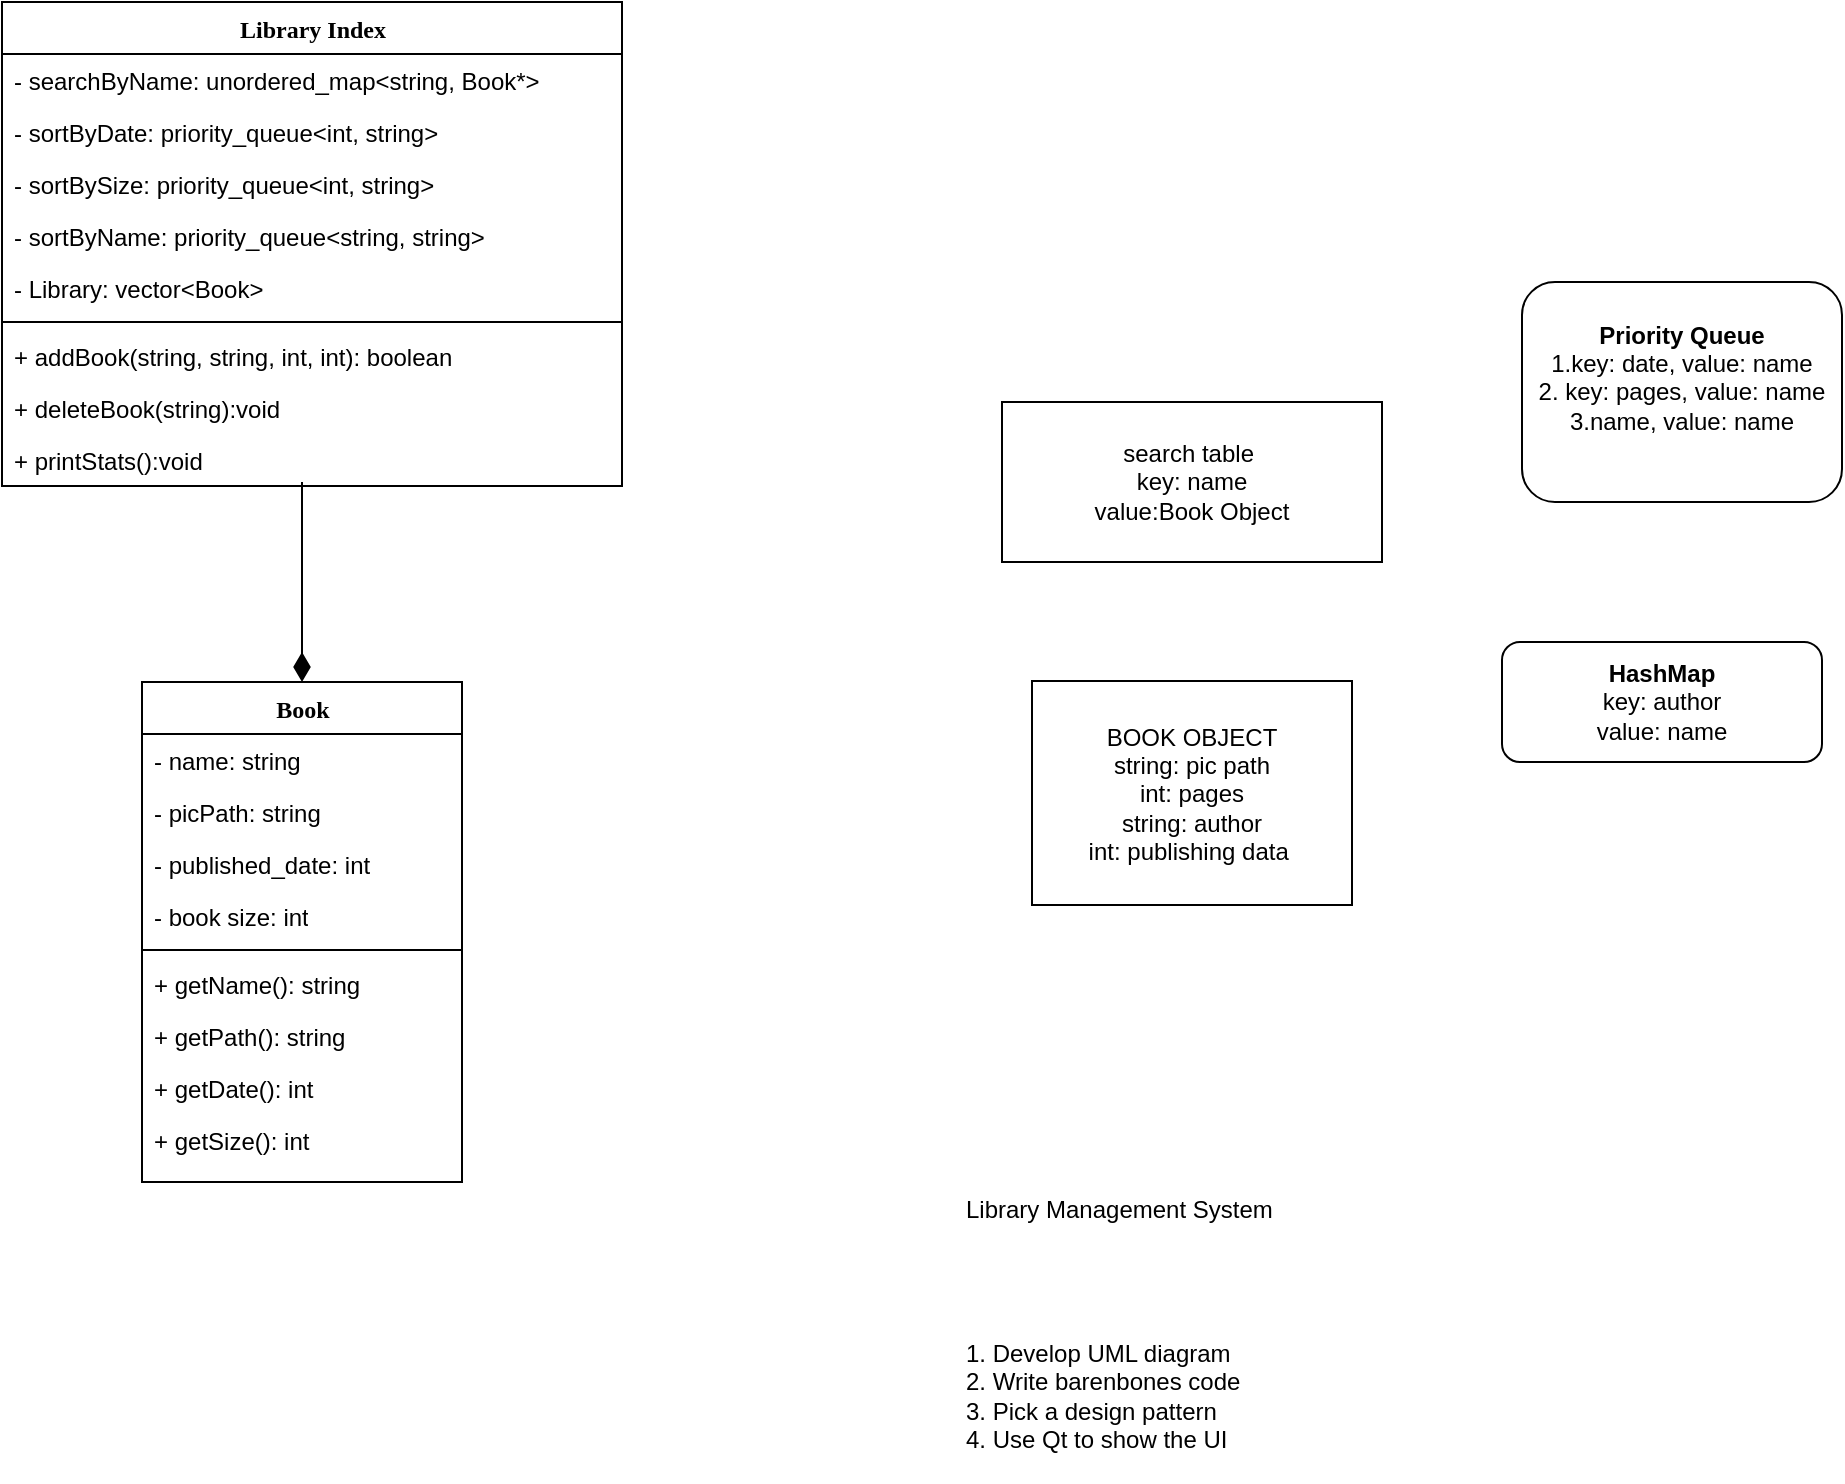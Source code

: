 <mxfile version="20.6.0" type="device"><diagram name="Page-1" id="9f46799a-70d6-7492-0946-bef42562c5a5"><mxGraphModel dx="1730" dy="952" grid="1" gridSize="10" guides="1" tooltips="1" connect="1" arrows="1" fold="1" page="1" pageScale="1" pageWidth="1100" pageHeight="850" background="none" math="0" shadow="0"><root><mxCell id="0"/><mxCell id="1" parent="0"/><mxCell id="78961159f06e98e8-17" value="Library Index" style="swimlane;html=1;fontStyle=1;align=center;verticalAlign=top;childLayout=stackLayout;horizontal=1;startSize=26;horizontalStack=0;resizeParent=1;resizeLast=0;collapsible=1;marginBottom=0;swimlaneFillColor=#ffffff;rounded=0;shadow=0;comic=0;labelBackgroundColor=none;strokeWidth=1;fillColor=none;fontFamily=Verdana;fontSize=12" parent="1" vertex="1"><mxGeometry x="90" y="70" width="310" height="242" as="geometry"/></mxCell><mxCell id="78961159f06e98e8-21" value="- searchByName: unordered_map&amp;lt;string, Book*&amp;gt;" style="text;html=1;strokeColor=none;fillColor=none;align=left;verticalAlign=top;spacingLeft=4;spacingRight=4;whiteSpace=wrap;overflow=hidden;rotatable=0;points=[[0,0.5],[1,0.5]];portConstraint=eastwest;" parent="78961159f06e98e8-17" vertex="1"><mxGeometry y="26" width="310" height="26" as="geometry"/></mxCell><mxCell id="78961159f06e98e8-23" value="- sortByDate: priority_queue&amp;lt;int, string&amp;gt;" style="text;html=1;strokeColor=none;fillColor=none;align=left;verticalAlign=top;spacingLeft=4;spacingRight=4;whiteSpace=wrap;overflow=hidden;rotatable=0;points=[[0,0.5],[1,0.5]];portConstraint=eastwest;" parent="78961159f06e98e8-17" vertex="1"><mxGeometry y="52" width="310" height="26" as="geometry"/></mxCell><mxCell id="78961159f06e98e8-25" value="- sortBySize: priority_queue&amp;lt;int, string&amp;gt;" style="text;html=1;strokeColor=none;fillColor=none;align=left;verticalAlign=top;spacingLeft=4;spacingRight=4;whiteSpace=wrap;overflow=hidden;rotatable=0;points=[[0,0.5],[1,0.5]];portConstraint=eastwest;" parent="78961159f06e98e8-17" vertex="1"><mxGeometry y="78" width="310" height="26" as="geometry"/></mxCell><mxCell id="78961159f06e98e8-26" value="- sortByName: priority_queue&amp;lt;string, string&amp;gt;" style="text;html=1;strokeColor=none;fillColor=none;align=left;verticalAlign=top;spacingLeft=4;spacingRight=4;whiteSpace=wrap;overflow=hidden;rotatable=0;points=[[0,0.5],[1,0.5]];portConstraint=eastwest;" parent="78961159f06e98e8-17" vertex="1"><mxGeometry y="104" width="310" height="26" as="geometry"/></mxCell><mxCell id="78961159f06e98e8-24" value="- Library: vector&amp;lt;Book&amp;gt;" style="text;html=1;strokeColor=none;fillColor=none;align=left;verticalAlign=top;spacingLeft=4;spacingRight=4;whiteSpace=wrap;overflow=hidden;rotatable=0;points=[[0,0.5],[1,0.5]];portConstraint=eastwest;" parent="78961159f06e98e8-17" vertex="1"><mxGeometry y="130" width="310" height="26" as="geometry"/></mxCell><mxCell id="78961159f06e98e8-19" value="" style="line;html=1;strokeWidth=1;fillColor=none;align=left;verticalAlign=middle;spacingTop=-1;spacingLeft=3;spacingRight=3;rotatable=0;labelPosition=right;points=[];portConstraint=eastwest;" parent="78961159f06e98e8-17" vertex="1"><mxGeometry y="156" width="310" height="8" as="geometry"/></mxCell><mxCell id="78961159f06e98e8-20" value="+ addBook(string, string, int, int): boolean" style="text;html=1;strokeColor=none;fillColor=none;align=left;verticalAlign=top;spacingLeft=4;spacingRight=4;whiteSpace=wrap;overflow=hidden;rotatable=0;points=[[0,0.5],[1,0.5]];portConstraint=eastwest;" parent="78961159f06e98e8-17" vertex="1"><mxGeometry y="164" width="310" height="26" as="geometry"/></mxCell><mxCell id="78961159f06e98e8-27" value="+ deleteBook(string):void" style="text;html=1;strokeColor=none;fillColor=none;align=left;verticalAlign=top;spacingLeft=4;spacingRight=4;whiteSpace=wrap;overflow=hidden;rotatable=0;points=[[0,0.5],[1,0.5]];portConstraint=eastwest;" parent="78961159f06e98e8-17" vertex="1"><mxGeometry y="190" width="310" height="26" as="geometry"/></mxCell><mxCell id="yjJbCqALAiskAFkLRBOZ-6" value="+ printStats():void" style="text;html=1;strokeColor=none;fillColor=none;align=left;verticalAlign=top;spacingLeft=4;spacingRight=4;whiteSpace=wrap;overflow=hidden;rotatable=0;points=[[0,0.5],[1,0.5]];portConstraint=eastwest;" vertex="1" parent="78961159f06e98e8-17"><mxGeometry y="216" width="310" height="26" as="geometry"/></mxCell><mxCell id="78961159f06e98e8-69" value="Book" style="swimlane;html=1;fontStyle=1;align=center;verticalAlign=top;childLayout=stackLayout;horizontal=1;startSize=26;horizontalStack=0;resizeParent=1;resizeLast=0;collapsible=1;marginBottom=0;swimlaneFillColor=#ffffff;rounded=0;shadow=0;comic=0;labelBackgroundColor=none;strokeWidth=1;fillColor=none;fontFamily=Verdana;fontSize=12" parent="1" vertex="1"><mxGeometry x="160" y="410" width="160" height="250" as="geometry"/></mxCell><mxCell id="78961159f06e98e8-70" value="- name: string" style="text;html=1;strokeColor=none;fillColor=none;align=left;verticalAlign=top;spacingLeft=4;spacingRight=4;whiteSpace=wrap;overflow=hidden;rotatable=0;points=[[0,0.5],[1,0.5]];portConstraint=eastwest;" parent="78961159f06e98e8-69" vertex="1"><mxGeometry y="26" width="160" height="26" as="geometry"/></mxCell><mxCell id="78961159f06e98e8-71" value="- picPath: string" style="text;html=1;strokeColor=none;fillColor=none;align=left;verticalAlign=top;spacingLeft=4;spacingRight=4;whiteSpace=wrap;overflow=hidden;rotatable=0;points=[[0,0.5],[1,0.5]];portConstraint=eastwest;" parent="78961159f06e98e8-69" vertex="1"><mxGeometry y="52" width="160" height="26" as="geometry"/></mxCell><mxCell id="78961159f06e98e8-72" value="- published_date: int" style="text;html=1;strokeColor=none;fillColor=none;align=left;verticalAlign=top;spacingLeft=4;spacingRight=4;whiteSpace=wrap;overflow=hidden;rotatable=0;points=[[0,0.5],[1,0.5]];portConstraint=eastwest;" parent="78961159f06e98e8-69" vertex="1"><mxGeometry y="78" width="160" height="26" as="geometry"/></mxCell><mxCell id="78961159f06e98e8-74" value="- book size: int" style="text;html=1;strokeColor=none;fillColor=none;align=left;verticalAlign=top;spacingLeft=4;spacingRight=4;whiteSpace=wrap;overflow=hidden;rotatable=0;points=[[0,0.5],[1,0.5]];portConstraint=eastwest;" parent="78961159f06e98e8-69" vertex="1"><mxGeometry y="104" width="160" height="26" as="geometry"/></mxCell><mxCell id="78961159f06e98e8-77" value="" style="line;html=1;strokeWidth=1;fillColor=none;align=left;verticalAlign=middle;spacingTop=-1;spacingLeft=3;spacingRight=3;rotatable=0;labelPosition=right;points=[];portConstraint=eastwest;" parent="78961159f06e98e8-69" vertex="1"><mxGeometry y="130" width="160" height="8" as="geometry"/></mxCell><mxCell id="78961159f06e98e8-78" value="+ getName(): string" style="text;html=1;strokeColor=none;fillColor=none;align=left;verticalAlign=top;spacingLeft=4;spacingRight=4;whiteSpace=wrap;overflow=hidden;rotatable=0;points=[[0,0.5],[1,0.5]];portConstraint=eastwest;" parent="78961159f06e98e8-69" vertex="1"><mxGeometry y="138" width="160" height="26" as="geometry"/></mxCell><mxCell id="78961159f06e98e8-79" value="+ getPath(): string" style="text;html=1;strokeColor=none;fillColor=none;align=left;verticalAlign=top;spacingLeft=4;spacingRight=4;whiteSpace=wrap;overflow=hidden;rotatable=0;points=[[0,0.5],[1,0.5]];portConstraint=eastwest;" parent="78961159f06e98e8-69" vertex="1"><mxGeometry y="164" width="160" height="26" as="geometry"/></mxCell><mxCell id="78961159f06e98e8-80" value="+ getDate(): int" style="text;html=1;strokeColor=none;fillColor=none;align=left;verticalAlign=top;spacingLeft=4;spacingRight=4;whiteSpace=wrap;overflow=hidden;rotatable=0;points=[[0,0.5],[1,0.5]];portConstraint=eastwest;" parent="78961159f06e98e8-69" vertex="1"><mxGeometry y="190" width="160" height="26" as="geometry"/></mxCell><mxCell id="78961159f06e98e8-81" value="+ getSize(): int" style="text;html=1;strokeColor=none;fillColor=none;align=left;verticalAlign=top;spacingLeft=4;spacingRight=4;whiteSpace=wrap;overflow=hidden;rotatable=0;points=[[0,0.5],[1,0.5]];portConstraint=eastwest;" parent="78961159f06e98e8-69" vertex="1"><mxGeometry y="216" width="160" height="26" as="geometry"/></mxCell><mxCell id="yjJbCqALAiskAFkLRBOZ-1" value="search table&amp;nbsp;&lt;br&gt;key: name&lt;br&gt;value:Book Object" style="rounded=0;whiteSpace=wrap;html=1;" vertex="1" parent="1"><mxGeometry x="590" y="270" width="190" height="80" as="geometry"/></mxCell><mxCell id="yjJbCqALAiskAFkLRBOZ-2" value="BOOK OBJECT&lt;br&gt;string: pic path&lt;br&gt;int: pages&lt;br&gt;string: author&lt;br&gt;int: publishing data&amp;nbsp;" style="rounded=0;whiteSpace=wrap;html=1;" vertex="1" parent="1"><mxGeometry x="605" y="409.5" width="160" height="112" as="geometry"/></mxCell><mxCell id="yjJbCqALAiskAFkLRBOZ-3" value="&lt;b&gt;Priority Queue&lt;/b&gt;&lt;br&gt;1.key: date, value: name&lt;br&gt;2. key: pages, value: name&lt;br&gt;3.name, value: name&lt;br&gt;&lt;span style=&quot;color: rgba(0, 0, 0, 0); font-family: monospace; font-size: 0px; text-align: start;&quot;&gt;%3CmxGraphModel%3E%3Croot%3E%3CmxCell%20id%3D%220%22%2F%3E%3CmxCell%20id%3D%221%22%20parent%3D%220%22%2F%3E%3CmxCell%20id%3D%222%22%20value%3D%22master%20table%20(search%20by%20name)%22%20style%3D%22rounded%3D0%3BwhiteSpace%3Dwrap%3Bhtml%3D1%3B%22%20vertex%3D%221%22%20parent%3D%221%22%3E%3CmxGeometry%20x%3D%221230%22%20y%3D%22240%22%20width%3D%22160%22%20height%3D%2280%22%20as%3D%22geometry%22%2F%3E%3C%2FmxCell%3E%3C%2Froot%3E%3C%2FmxGraphModel%3E&lt;/span&gt;" style="rounded=1;whiteSpace=wrap;html=1;" vertex="1" parent="1"><mxGeometry x="850" y="210" width="160" height="110" as="geometry"/></mxCell><mxCell id="yjJbCqALAiskAFkLRBOZ-4" value="&lt;b&gt;HashMap&lt;br&gt;&lt;/b&gt;key: author&lt;br&gt;value: name" style="rounded=1;whiteSpace=wrap;html=1;" vertex="1" parent="1"><mxGeometry x="840" y="390" width="160" height="60" as="geometry"/></mxCell><mxCell id="yjJbCqALAiskAFkLRBOZ-7" value="" style="endArrow=diamondThin;html=1;rounded=0;entryX=0.5;entryY=0;entryDx=0;entryDy=0;endFill=1;strokeWidth=1;endSize=12;" edge="1" parent="1" target="78961159f06e98e8-69"><mxGeometry width="50" height="50" relative="1" as="geometry"><mxPoint x="240" y="310" as="sourcePoint"/><mxPoint x="520" y="520" as="targetPoint"/></mxGeometry></mxCell><mxCell id="yjJbCqALAiskAFkLRBOZ-8" value="Library Management System&#10;&#10;&#10;&#10;&#10;1. Develop UML diagram&#10;2. Write barenbones code&#10;3. Pick a design pattern&#10;4. Use Qt to show the UI" style="text;whiteSpace=wrap;html=1;" vertex="1" parent="1"><mxGeometry x="570" y="660" width="190" height="150" as="geometry"/></mxCell></root></mxGraphModel></diagram></mxfile>